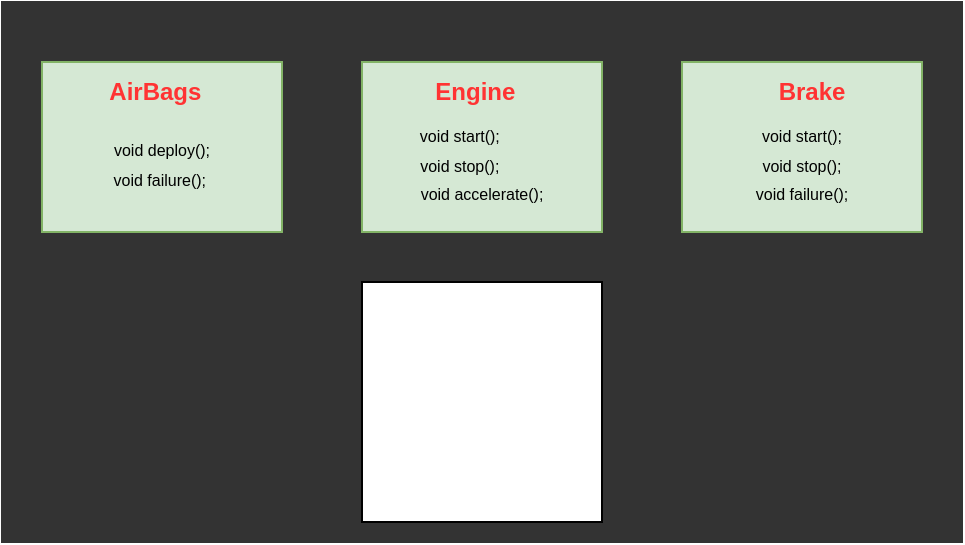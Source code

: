 <mxfile version="28.0.4">
  <diagram name="Page-1" id="vDPmCMRCrs8i0Nkya4ln">
    <mxGraphModel dx="524" dy="278" grid="1" gridSize="10" guides="1" tooltips="1" connect="1" arrows="1" fold="1" page="1" pageScale="1" pageWidth="480" pageHeight="270" math="0" shadow="0">
      <root>
        <mxCell id="0" />
        <mxCell id="1" parent="0" />
        <mxCell id="d7KSbqTcqm2eqZKMLA8o-1" value="" style="rounded=0;whiteSpace=wrap;html=1;movable=1;resizable=1;rotatable=1;deletable=1;editable=1;locked=0;connectable=1;strokeColor=#333333;fillColor=#333333;" parent="1" vertex="1">
          <mxGeometry width="480" height="270" as="geometry" />
        </mxCell>
        <mxCell id="JT2W8pzzwDjzHQ6tP14--1" value="&lt;div&gt;&lt;font style=&quot;font-size: 8px;&quot;&gt;&lt;br&gt;&lt;/font&gt;&lt;/div&gt;&lt;div&gt;&lt;span style=&quot;font-size: 8px;&quot;&gt;&lt;br&gt;void deploy();&lt;/span&gt;&lt;/div&gt;&lt;div&gt;&lt;font style=&quot;&quot;&gt;&lt;span style=&quot;background-color: transparent; font-size: 8px;&quot;&gt;void failure();&lt;/span&gt;&lt;span style=&quot;font-size: 8px;&quot;&gt;&amp;nbsp;&lt;/span&gt;&lt;br&gt;&lt;br&gt;&lt;/font&gt;&lt;/div&gt;" style="rounded=0;whiteSpace=wrap;html=1;fillColor=#d5e8d4;strokeColor=#82b366;" vertex="1" parent="1">
          <mxGeometry x="20" y="30" width="120" height="85" as="geometry" />
        </mxCell>
        <mxCell id="JT2W8pzzwDjzHQ6tP14--2" value="&lt;div&gt;&lt;font style=&quot;font-size: 8px;&quot;&gt;&lt;br&gt;void start();&amp;nbsp; &amp;nbsp; &amp;nbsp; &amp;nbsp; &amp;nbsp;&amp;nbsp;&lt;/font&gt;&lt;/div&gt;&lt;div&gt;&lt;font style=&quot;font-size: 8px;&quot;&gt;&amp;nbsp; void stop();&amp;nbsp; &amp;nbsp; &amp;nbsp; &amp;nbsp; &amp;nbsp; &amp;nbsp;&amp;nbsp;&lt;br&gt;&lt;/font&gt;&lt;span style=&quot;font-size: 8px; background-color: transparent; color: light-dark(rgb(0, 0, 0), rgb(255, 255, 255));&quot;&gt;void accelerate();&lt;/span&gt;&lt;/div&gt;" style="rounded=0;whiteSpace=wrap;html=1;fillColor=#d5e8d4;strokeColor=#82b366;" vertex="1" parent="1">
          <mxGeometry x="180" y="30" width="120" height="85" as="geometry" />
        </mxCell>
        <mxCell id="JT2W8pzzwDjzHQ6tP14--3" value="&lt;div&gt;&lt;font style=&quot;font-size: 8px;&quot;&gt;&lt;br&gt;void start();&lt;/font&gt;&lt;/div&gt;&lt;div&gt;&lt;font style=&quot;font-size: 8px;&quot;&gt;void stop();&lt;/font&gt;&lt;/div&gt;&lt;div&gt;&lt;font style=&quot;font-size: 8px;&quot;&gt;void failure();&lt;/font&gt;&lt;/div&gt;" style="rounded=0;whiteSpace=wrap;html=1;fillColor=#d5e8d4;strokeColor=#82b366;" vertex="1" parent="1">
          <mxGeometry x="340" y="30" width="120" height="85" as="geometry" />
        </mxCell>
        <mxCell id="JT2W8pzzwDjzHQ6tP14--4" value="&lt;b&gt;&lt;font style=&quot;color: rgb(255, 51, 51);&quot;&gt;&amp;nbsp;AirBags&lt;/font&gt;&lt;/b&gt;" style="text;html=1;align=center;verticalAlign=middle;whiteSpace=wrap;rounded=0;" vertex="1" parent="1">
          <mxGeometry x="20" y="30" width="110" height="30" as="geometry" />
        </mxCell>
        <mxCell id="JT2W8pzzwDjzHQ6tP14--5" value="&lt;b&gt;&lt;font style=&quot;color: rgb(255, 51, 51);&quot;&gt;Engine&amp;nbsp;&amp;nbsp;&lt;/font&gt;&lt;/b&gt;" style="text;html=1;align=center;verticalAlign=middle;whiteSpace=wrap;rounded=0;" vertex="1" parent="1">
          <mxGeometry x="185" y="30" width="110" height="30" as="geometry" />
        </mxCell>
        <mxCell id="JT2W8pzzwDjzHQ6tP14--6" value="&lt;b&gt;&lt;font style=&quot;color: rgb(255, 51, 51);&quot;&gt;Brake&lt;/font&gt;&lt;/b&gt;" style="text;html=1;align=center;verticalAlign=middle;whiteSpace=wrap;rounded=0;" vertex="1" parent="1">
          <mxGeometry x="350" y="30" width="110" height="30" as="geometry" />
        </mxCell>
        <mxCell id="JT2W8pzzwDjzHQ6tP14--8" value="" style="rounded=0;whiteSpace=wrap;html=1;" vertex="1" parent="1">
          <mxGeometry x="180" y="140" width="120" height="120" as="geometry" />
        </mxCell>
      </root>
    </mxGraphModel>
  </diagram>
</mxfile>
